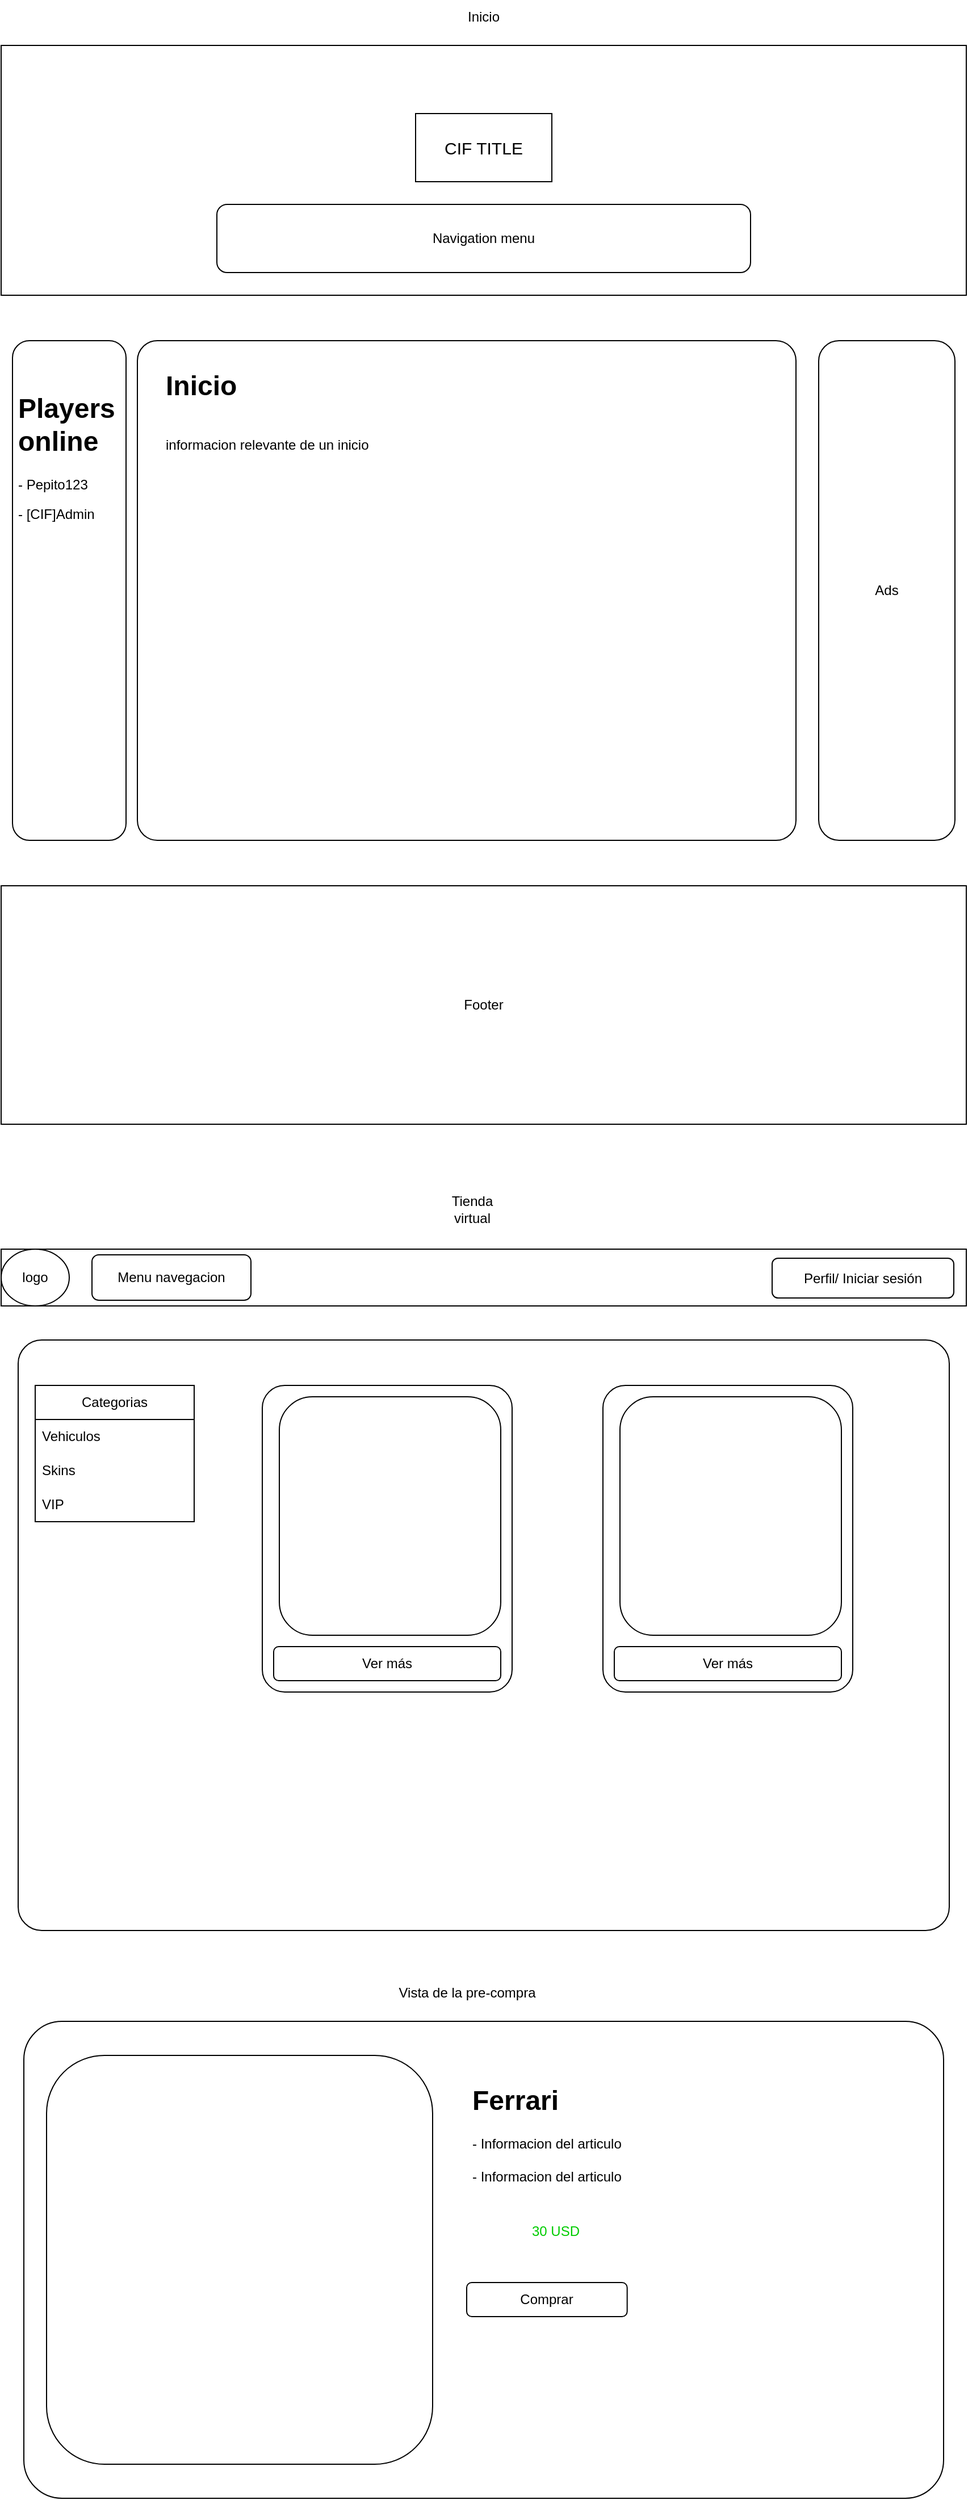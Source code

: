 <mxfile version="22.1.16" type="github">
  <diagram name="Page-1" id="erUGXUhxaApaamkQ9ES2">
    <mxGraphModel dx="1389" dy="3006" grid="1" gridSize="10" guides="1" tooltips="1" connect="1" arrows="1" fold="1" page="1" pageScale="1" pageWidth="850" pageHeight="1100" math="0" shadow="0">
      <root>
        <mxCell id="0" />
        <mxCell id="1" parent="0" />
        <mxCell id="jnIj-qHpWdanFoDuEm29-1" value="" style="rounded=0;whiteSpace=wrap;html=1;" vertex="1" parent="1">
          <mxGeometry y="-1100" width="850" height="220" as="geometry" />
        </mxCell>
        <mxCell id="jnIj-qHpWdanFoDuEm29-2" value="&lt;font style=&quot;font-size: 15px;&quot;&gt;CIF TITLE&lt;/font&gt;" style="rounded=0;whiteSpace=wrap;html=1;" vertex="1" parent="1">
          <mxGeometry x="365" y="-1040" width="120" height="60" as="geometry" />
        </mxCell>
        <mxCell id="jnIj-qHpWdanFoDuEm29-3" value="Navigation menu" style="rounded=1;whiteSpace=wrap;html=1;" vertex="1" parent="1">
          <mxGeometry x="190" y="-960" width="470" height="60" as="geometry" />
        </mxCell>
        <mxCell id="jnIj-qHpWdanFoDuEm29-4" value="" style="rounded=1;whiteSpace=wrap;html=1;" vertex="1" parent="1">
          <mxGeometry x="10" y="-840" width="100" height="440" as="geometry" />
        </mxCell>
        <mxCell id="jnIj-qHpWdanFoDuEm29-5" value="&lt;h1&gt;Players online&lt;/h1&gt;&lt;p&gt;- Pepito123&lt;/p&gt;&lt;p&gt;- [CIF]Admin&lt;/p&gt;" style="text;html=1;strokeColor=none;fillColor=none;spacing=5;spacingTop=-20;whiteSpace=wrap;overflow=hidden;rounded=0;" vertex="1" parent="1">
          <mxGeometry x="10" y="-800" width="150" height="270" as="geometry" />
        </mxCell>
        <mxCell id="jnIj-qHpWdanFoDuEm29-7" value="" style="rounded=1;whiteSpace=wrap;html=1;arcSize=4;" vertex="1" parent="1">
          <mxGeometry x="120" y="-840" width="580" height="440" as="geometry" />
        </mxCell>
        <mxCell id="jnIj-qHpWdanFoDuEm29-8" value="Ads" style="rounded=1;whiteSpace=wrap;html=1;" vertex="1" parent="1">
          <mxGeometry x="720" y="-840" width="120" height="440" as="geometry" />
        </mxCell>
        <mxCell id="jnIj-qHpWdanFoDuEm29-10" value="Footer" style="rounded=0;whiteSpace=wrap;html=1;" vertex="1" parent="1">
          <mxGeometry y="-360" width="850" height="210" as="geometry" />
        </mxCell>
        <mxCell id="jnIj-qHpWdanFoDuEm29-11" value="&lt;h1&gt;Inicio&lt;/h1&gt;&lt;div&gt;&lt;br&gt;&lt;/div&gt;&lt;div&gt;informacion relevante de un inicio&lt;/div&gt;" style="text;html=1;strokeColor=none;fillColor=none;spacing=5;spacingTop=-20;whiteSpace=wrap;overflow=hidden;rounded=0;" vertex="1" parent="1">
          <mxGeometry x="140" y="-820" width="550" height="380" as="geometry" />
        </mxCell>
        <mxCell id="jnIj-qHpWdanFoDuEm29-12" value="Inicio" style="text;html=1;strokeColor=none;fillColor=none;align=center;verticalAlign=middle;whiteSpace=wrap;rounded=0;" vertex="1" parent="1">
          <mxGeometry x="395" y="-1140" width="60" height="30" as="geometry" />
        </mxCell>
        <mxCell id="jnIj-qHpWdanFoDuEm29-13" value="Tienda virtual" style="text;html=1;strokeColor=none;fillColor=none;align=center;verticalAlign=middle;whiteSpace=wrap;rounded=0;" vertex="1" parent="1">
          <mxGeometry x="385" y="-90" width="60" height="30" as="geometry" />
        </mxCell>
        <mxCell id="jnIj-qHpWdanFoDuEm29-14" value="" style="rounded=0;whiteSpace=wrap;html=1;" vertex="1" parent="1">
          <mxGeometry y="-40" width="850" height="50" as="geometry" />
        </mxCell>
        <mxCell id="jnIj-qHpWdanFoDuEm29-15" value="Menu navegacion" style="rounded=1;whiteSpace=wrap;html=1;" vertex="1" parent="1">
          <mxGeometry x="80" y="-35" width="140" height="40" as="geometry" />
        </mxCell>
        <mxCell id="jnIj-qHpWdanFoDuEm29-17" value="logo&lt;br&gt;" style="ellipse;whiteSpace=wrap;html=1;" vertex="1" parent="1">
          <mxGeometry y="-40" width="60" height="50" as="geometry" />
        </mxCell>
        <mxCell id="jnIj-qHpWdanFoDuEm29-18" value="" style="rounded=1;whiteSpace=wrap;html=1;arcSize=4;" vertex="1" parent="1">
          <mxGeometry x="15" y="40" width="820" height="520" as="geometry" />
        </mxCell>
        <mxCell id="jnIj-qHpWdanFoDuEm29-21" value="Categorias" style="swimlane;fontStyle=0;childLayout=stackLayout;horizontal=1;startSize=30;horizontalStack=0;resizeParent=1;resizeParentMax=0;resizeLast=0;collapsible=1;marginBottom=0;whiteSpace=wrap;html=1;" vertex="1" parent="1">
          <mxGeometry x="30" y="80" width="140" height="120" as="geometry" />
        </mxCell>
        <mxCell id="jnIj-qHpWdanFoDuEm29-22" value="Vehiculos" style="text;strokeColor=none;fillColor=none;align=left;verticalAlign=middle;spacingLeft=4;spacingRight=4;overflow=hidden;points=[[0,0.5],[1,0.5]];portConstraint=eastwest;rotatable=0;whiteSpace=wrap;html=1;" vertex="1" parent="jnIj-qHpWdanFoDuEm29-21">
          <mxGeometry y="30" width="140" height="30" as="geometry" />
        </mxCell>
        <mxCell id="jnIj-qHpWdanFoDuEm29-23" value="Skins" style="text;strokeColor=none;fillColor=none;align=left;verticalAlign=middle;spacingLeft=4;spacingRight=4;overflow=hidden;points=[[0,0.5],[1,0.5]];portConstraint=eastwest;rotatable=0;whiteSpace=wrap;html=1;" vertex="1" parent="jnIj-qHpWdanFoDuEm29-21">
          <mxGeometry y="60" width="140" height="30" as="geometry" />
        </mxCell>
        <mxCell id="jnIj-qHpWdanFoDuEm29-24" value="VIP" style="text;strokeColor=none;fillColor=none;align=left;verticalAlign=middle;spacingLeft=4;spacingRight=4;overflow=hidden;points=[[0,0.5],[1,0.5]];portConstraint=eastwest;rotatable=0;whiteSpace=wrap;html=1;" vertex="1" parent="jnIj-qHpWdanFoDuEm29-21">
          <mxGeometry y="90" width="140" height="30" as="geometry" />
        </mxCell>
        <mxCell id="jnIj-qHpWdanFoDuEm29-25" value="" style="rounded=1;whiteSpace=wrap;html=1;arcSize=9;" vertex="1" parent="1">
          <mxGeometry x="230" y="80" width="220" height="270" as="geometry" />
        </mxCell>
        <mxCell id="jnIj-qHpWdanFoDuEm29-26" value="Ver más" style="rounded=1;whiteSpace=wrap;html=1;" vertex="1" parent="1">
          <mxGeometry x="240" y="310" width="200" height="30" as="geometry" />
        </mxCell>
        <mxCell id="jnIj-qHpWdanFoDuEm29-27" value="" style="rounded=1;whiteSpace=wrap;html=1;" vertex="1" parent="1">
          <mxGeometry x="245" y="90" width="195" height="210" as="geometry" />
        </mxCell>
        <mxCell id="jnIj-qHpWdanFoDuEm29-30" value="" style="shape=image;verticalLabelPosition=bottom;labelBackgroundColor=default;verticalAlign=top;aspect=fixed;imageAspect=0;image=https://static.vecteezy.com/system/resources/previews/010/161/048/non_2x/car-icon-sign-symbol-design-free-png.png;" vertex="1" parent="1">
          <mxGeometry x="262.66" y="130" width="154.67" height="120" as="geometry" />
        </mxCell>
        <mxCell id="jnIj-qHpWdanFoDuEm29-31" value="" style="rounded=1;whiteSpace=wrap;html=1;arcSize=9;" vertex="1" parent="1">
          <mxGeometry x="530" y="80" width="220" height="270" as="geometry" />
        </mxCell>
        <mxCell id="jnIj-qHpWdanFoDuEm29-32" value="Ver más" style="rounded=1;whiteSpace=wrap;html=1;" vertex="1" parent="1">
          <mxGeometry x="540" y="310" width="200" height="30" as="geometry" />
        </mxCell>
        <mxCell id="jnIj-qHpWdanFoDuEm29-33" value="" style="rounded=1;whiteSpace=wrap;html=1;" vertex="1" parent="1">
          <mxGeometry x="545" y="90" width="195" height="210" as="geometry" />
        </mxCell>
        <mxCell id="jnIj-qHpWdanFoDuEm29-34" value="" style="shape=image;verticalLabelPosition=bottom;labelBackgroundColor=default;verticalAlign=top;aspect=fixed;imageAspect=0;image=https://static.vecteezy.com/system/resources/previews/010/161/048/non_2x/car-icon-sign-symbol-design-free-png.png;" vertex="1" parent="1">
          <mxGeometry x="562.66" y="130" width="154.67" height="120" as="geometry" />
        </mxCell>
        <mxCell id="jnIj-qHpWdanFoDuEm29-35" value="Perfil/ Iniciar sesión" style="rounded=1;whiteSpace=wrap;html=1;" vertex="1" parent="1">
          <mxGeometry x="679" y="-32" width="160" height="35" as="geometry" />
        </mxCell>
        <mxCell id="jnIj-qHpWdanFoDuEm29-36" value="Vista de la pre-compra" style="text;html=1;strokeColor=none;fillColor=none;align=center;verticalAlign=middle;whiteSpace=wrap;rounded=0;" vertex="1" parent="1">
          <mxGeometry x="342.5" y="600" width="135" height="30" as="geometry" />
        </mxCell>
        <mxCell id="jnIj-qHpWdanFoDuEm29-37" value="" style="rounded=1;whiteSpace=wrap;html=1;arcSize=8;" vertex="1" parent="1">
          <mxGeometry x="20" y="640" width="810" height="420" as="geometry" />
        </mxCell>
        <mxCell id="jnIj-qHpWdanFoDuEm29-38" value="" style="rounded=1;whiteSpace=wrap;html=1;" vertex="1" parent="1">
          <mxGeometry x="40" y="670" width="340" height="360" as="geometry" />
        </mxCell>
        <mxCell id="jnIj-qHpWdanFoDuEm29-39" value="" style="shape=image;verticalLabelPosition=bottom;labelBackgroundColor=default;verticalAlign=top;aspect=fixed;imageAspect=0;image=https://static.vecteezy.com/system/resources/previews/010/161/048/non_2x/car-icon-sign-symbol-design-free-png.png;" vertex="1" parent="1">
          <mxGeometry x="70.5" y="730" width="279" height="216.46" as="geometry" />
        </mxCell>
        <mxCell id="jnIj-qHpWdanFoDuEm29-40" value="&lt;h1&gt;Ferrari&lt;/h1&gt;&lt;div&gt;- Informacion del articulo&lt;/div&gt;&lt;div&gt;&lt;br&gt;&lt;/div&gt;- Informacion del articulo" style="text;html=1;strokeColor=none;fillColor=none;spacing=5;spacingTop=-20;whiteSpace=wrap;overflow=hidden;rounded=0;" vertex="1" parent="1">
          <mxGeometry x="410" y="690" width="190" height="120" as="geometry" />
        </mxCell>
        <mxCell id="jnIj-qHpWdanFoDuEm29-41" value="30 USD" style="text;html=1;strokeColor=none;fillColor=none;align=center;verticalAlign=middle;whiteSpace=wrap;rounded=0;fontColor=#00CC00;" vertex="1" parent="1">
          <mxGeometry x="417.33" y="810" width="142.67" height="30" as="geometry" />
        </mxCell>
        <mxCell id="jnIj-qHpWdanFoDuEm29-42" value="Comprar" style="rounded=1;whiteSpace=wrap;html=1;" vertex="1" parent="1">
          <mxGeometry x="410.0" y="870" width="141.34" height="30" as="geometry" />
        </mxCell>
      </root>
    </mxGraphModel>
  </diagram>
</mxfile>
